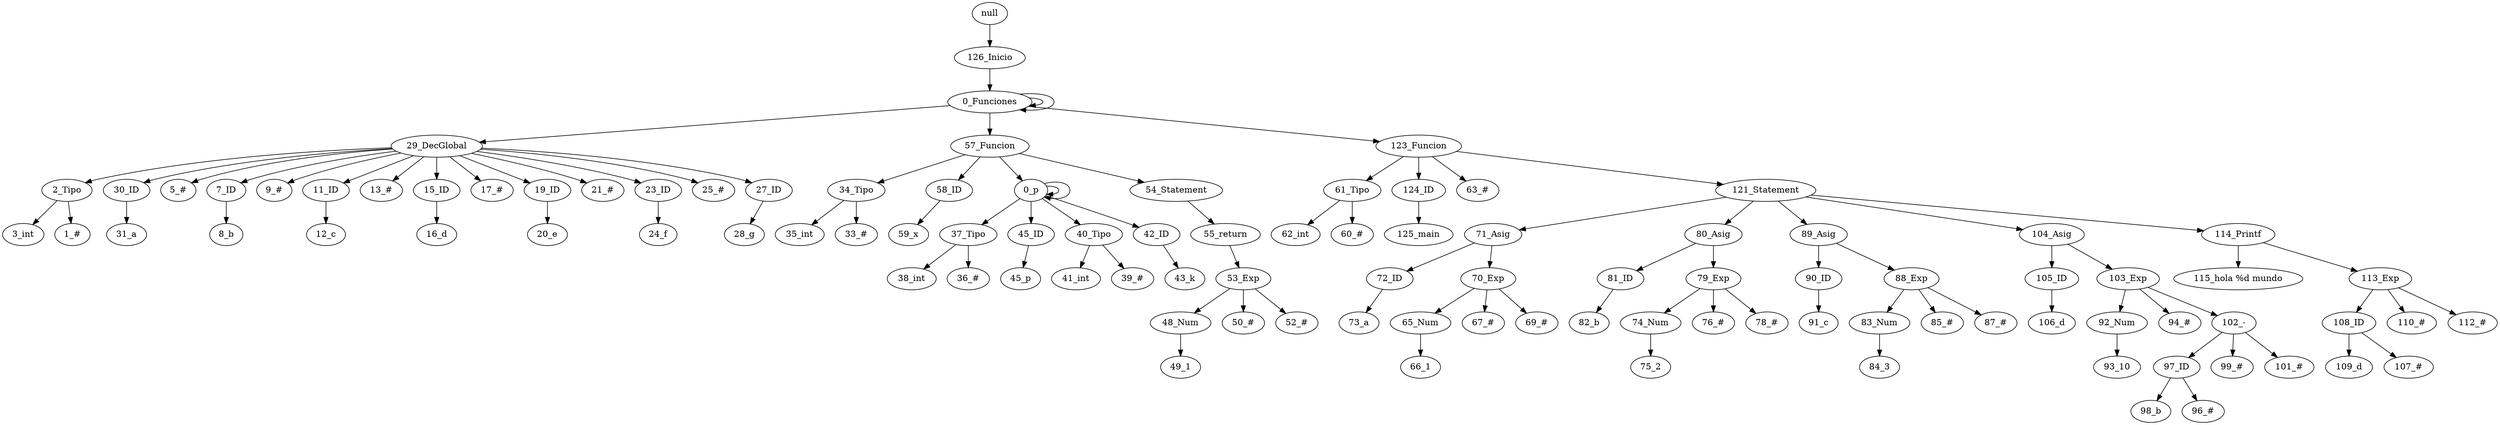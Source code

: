 digraph {
"null" -> "126_Inicio";
"126_Inicio" -> "0_Funciones";
"0_Funciones" -> "0_Funciones";
"0_Funciones" -> "0_Funciones";
"0_Funciones" -> "29_DecGlobal";
"29_DecGlobal" -> "2_Tipo";
"2_Tipo" -> "3_int";
"2_Tipo" -> "1_#";
"29_DecGlobal" -> "30_ID";
"30_ID" -> "31_a";
"29_DecGlobal" -> "5_#";
"29_DecGlobal" -> "7_ID";
"7_ID" -> "8_b";
"29_DecGlobal" -> "9_#";
"29_DecGlobal" -> "11_ID";
"11_ID" -> "12_c";
"29_DecGlobal" -> "13_#";
"29_DecGlobal" -> "15_ID";
"15_ID" -> "16_d";
"29_DecGlobal" -> "17_#";
"29_DecGlobal" -> "19_ID";
"19_ID" -> "20_e";
"29_DecGlobal" -> "21_#";
"29_DecGlobal" -> "23_ID";
"23_ID" -> "24_f";
"29_DecGlobal" -> "25_#";
"29_DecGlobal" -> "27_ID";
"27_ID" -> "28_g";
"0_Funciones" -> "57_Funcion";
"57_Funcion" -> "34_Tipo";
"34_Tipo" -> "35_int";
"34_Tipo" -> "33_#";
"57_Funcion" -> "58_ID";
"58_ID" -> "59_x";
"57_Funcion" -> "0_p";
"0_p" -> "37_Tipo";
"37_Tipo" -> "38_int";
"37_Tipo" -> "36_#";
"0_p" -> "0_p";
"0_p" -> "45_ID";
"45_ID" -> "45_p";
"0_p" -> "0_p";
"0_p" -> "40_Tipo";
"40_Tipo" -> "41_int";
"40_Tipo" -> "39_#";
"0_p" -> "42_ID";
"42_ID" -> "43_k";
"57_Funcion" -> "54_Statement";
"54_Statement" -> "55_return";
"55_return" -> "53_Exp";
"53_Exp" -> "48_Num";
"48_Num" -> "49_1";
"53_Exp" -> "50_#";
"53_Exp" -> "52_#";
"0_Funciones" -> "123_Funcion";
"123_Funcion" -> "61_Tipo";
"61_Tipo" -> "62_int";
"61_Tipo" -> "60_#";
"123_Funcion" -> "124_ID";
"124_ID" -> "125_main";
"123_Funcion" -> "63_#";
"123_Funcion" -> "121_Statement";
"121_Statement" -> "71_Asig";
"71_Asig" -> "72_ID";
"72_ID" -> "73_a";
"71_Asig" -> "70_Exp";
"70_Exp" -> "65_Num";
"65_Num" -> "66_1";
"70_Exp" -> "67_#";
"70_Exp" -> "69_#";
"121_Statement" -> "80_Asig";
"80_Asig" -> "81_ID";
"81_ID" -> "82_b";
"80_Asig" -> "79_Exp";
"79_Exp" -> "74_Num";
"74_Num" -> "75_2";
"79_Exp" -> "76_#";
"79_Exp" -> "78_#";
"121_Statement" -> "89_Asig";
"89_Asig" -> "90_ID";
"90_ID" -> "91_c";
"89_Asig" -> "88_Exp";
"88_Exp" -> "83_Num";
"83_Num" -> "84_3";
"88_Exp" -> "85_#";
"88_Exp" -> "87_#";
"121_Statement" -> "104_Asig";
"104_Asig" -> "105_ID";
"105_ID" -> "106_d";
"104_Asig" -> "103_Exp";
"103_Exp" -> "92_Num";
"92_Num" -> "93_10";
"103_Exp" -> "94_#";
"103_Exp" -> "102_-";
"102_-" -> "97_ID";
"97_ID" -> "98_b";
"97_ID" -> "96_#";
"102_-" -> "99_#";
"102_-" -> "101_#";
"121_Statement" -> "114_Printf";
"114_Printf" -> "115_hola %d mundo";
"114_Printf" -> "113_Exp";
"113_Exp" -> "108_ID";
"108_ID" -> "109_d";
"108_ID" -> "107_#";
"113_Exp" -> "110_#";
"113_Exp" -> "112_#";
}